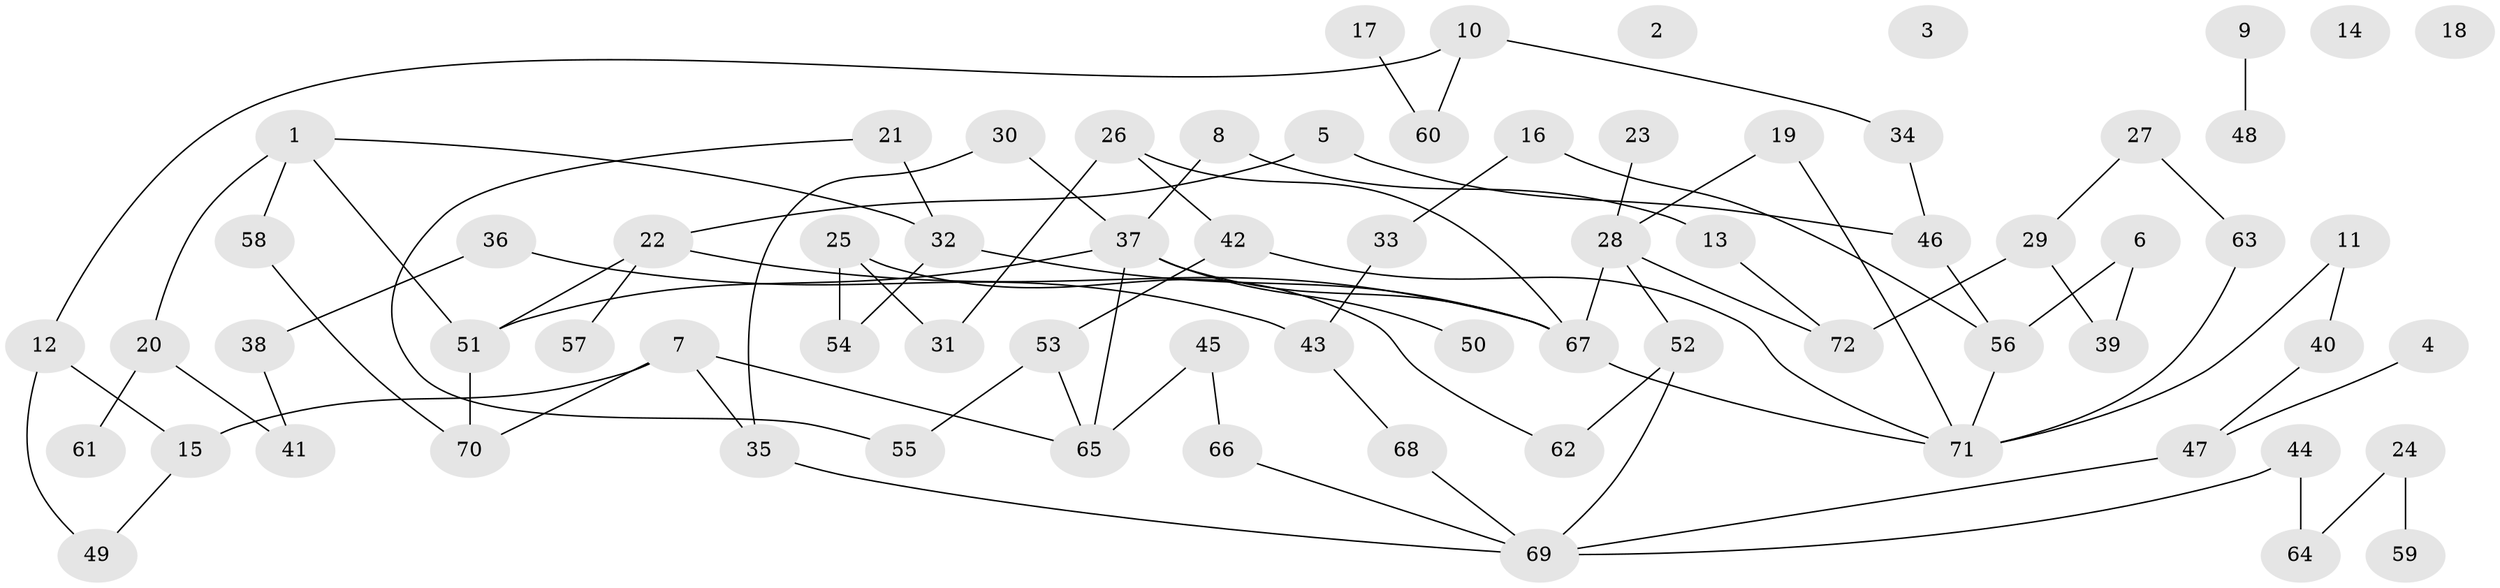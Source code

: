 // Generated by graph-tools (version 1.1) at 2025/33/03/09/25 02:33:36]
// undirected, 72 vertices, 88 edges
graph export_dot {
graph [start="1"]
  node [color=gray90,style=filled];
  1;
  2;
  3;
  4;
  5;
  6;
  7;
  8;
  9;
  10;
  11;
  12;
  13;
  14;
  15;
  16;
  17;
  18;
  19;
  20;
  21;
  22;
  23;
  24;
  25;
  26;
  27;
  28;
  29;
  30;
  31;
  32;
  33;
  34;
  35;
  36;
  37;
  38;
  39;
  40;
  41;
  42;
  43;
  44;
  45;
  46;
  47;
  48;
  49;
  50;
  51;
  52;
  53;
  54;
  55;
  56;
  57;
  58;
  59;
  60;
  61;
  62;
  63;
  64;
  65;
  66;
  67;
  68;
  69;
  70;
  71;
  72;
  1 -- 20;
  1 -- 32;
  1 -- 51;
  1 -- 58;
  4 -- 47;
  5 -- 22;
  5 -- 46;
  6 -- 39;
  6 -- 56;
  7 -- 15;
  7 -- 35;
  7 -- 65;
  7 -- 70;
  8 -- 13;
  8 -- 37;
  9 -- 48;
  10 -- 12;
  10 -- 34;
  10 -- 60;
  11 -- 40;
  11 -- 71;
  12 -- 15;
  12 -- 49;
  13 -- 72;
  15 -- 49;
  16 -- 33;
  16 -- 56;
  17 -- 60;
  19 -- 28;
  19 -- 71;
  20 -- 41;
  20 -- 61;
  21 -- 32;
  21 -- 55;
  22 -- 51;
  22 -- 57;
  22 -- 67;
  23 -- 28;
  24 -- 59;
  24 -- 64;
  25 -- 31;
  25 -- 54;
  25 -- 62;
  26 -- 31;
  26 -- 42;
  26 -- 67;
  27 -- 29;
  27 -- 63;
  28 -- 52;
  28 -- 67;
  28 -- 72;
  29 -- 39;
  29 -- 72;
  30 -- 35;
  30 -- 37;
  32 -- 54;
  32 -- 67;
  33 -- 43;
  34 -- 46;
  35 -- 69;
  36 -- 38;
  36 -- 43;
  37 -- 50;
  37 -- 51;
  37 -- 65;
  37 -- 67;
  38 -- 41;
  40 -- 47;
  42 -- 53;
  42 -- 71;
  43 -- 68;
  44 -- 64;
  44 -- 69;
  45 -- 65;
  45 -- 66;
  46 -- 56;
  47 -- 69;
  51 -- 70;
  52 -- 62;
  52 -- 69;
  53 -- 55;
  53 -- 65;
  56 -- 71;
  58 -- 70;
  63 -- 71;
  66 -- 69;
  67 -- 71;
  68 -- 69;
}
